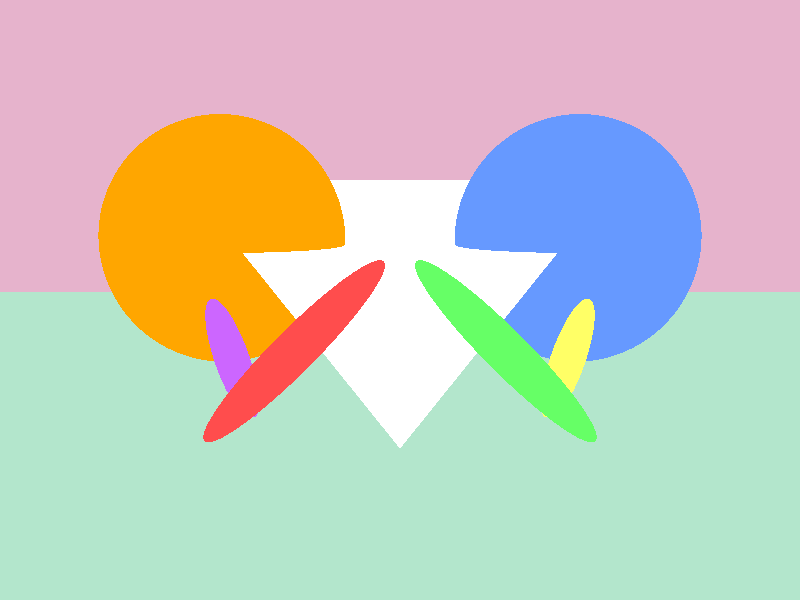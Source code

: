 // csc473, assignment 4 file

camera {
  location  <0, 1, 18>
  up        <0,  0.9985,  -0.0555>
  right     <1.33333, 0,  0>
  look_at   <0, 0, 0>
}


light_source {<0, 100, 50> color rgb <1.5, 1.5, 1.5>}

// Green
sphere { <0, 0, 0>, 1.0
  pigment { color rgb <0.4, 1.0, 0.4> }
  finish {ambient 0.2 diffuse 0.6 specular 0.7 roughness 0.02 ior 1.6}
  scale <0.5, 3, 0.5>
  rotate <0, 0, -45>
  translate <-2.5, -1, 4>
}

// Red
sphere { <0, 0, 0>, 1.0
  pigment { color rgb <1.0, 0.3, 0.3> }
  finish {ambient 0.2 diffuse 0.6 specular 0.7 roughness 0.02 ior 1.6}
  scale <0.5, 3, 0.5>
  rotate <0, 0, 45>
  translate <2.5, -1, 4>
}

// Purple
sphere { <0, 0, 0>, 1.0
  pigment { color rgb <0.8, 0.4, 1.0> }
  finish {ambient 0.2 diffuse 0.6 specular 0.7 roughness 0.02 ior 1.6}
  scale <0.5, 3, 0.5>
  rotate <45, 0, 0>
  translate <5, -2, 0>
}

// Yellow
sphere { <0, 0, 0>, 1.0
  pigment { color rgb <1.0, 1.0, 0.4> }
  finish {ambient 0.2 diffuse 0.6 specular 0.7 roughness 0.02 ior 1.6}
  scale <0.5, 3, 0.5>
  rotate <45, 0, 0>
  translate <-5, -2, 0>
}

// Blue
sphere { <0, 0, 0>, 1.0
  pigment { color rgb <0.4, 0.6, 1.0> }
  finish {ambient 0.2 diffuse 0.6 specular 0.7 roughness 0.02 ior 1.6 reflection 0.6}
  scale <4.5, 4.5, 0.6>
  translate <-6.5, 2, -4>
}

// Orange
sphere { <0, 0, 0>, 1.0
  pigment { color rgb <1.0, 0.65, 0.0> }
  finish {ambient 0.2 diffuse 0.6 specular 0.7 roughness 0.02 ior 1.6 reflection 0.6}
  scale <4.5, 4.5, 0.6>
  translate <6.5, 2, -4>
}

// Triangle
triangle {
  <0, -3, -5>,
  <10, 5, 10>,
  <-10, 5, 10>
  pigment {color rgb <1.0, 1.0, 1.0>}
  finish {ambient 0.4 diffuse 1.0 reflection 0.7}
  rotate <0, 180, 0>
}

// Floor
plane { <0, 0, 1>, -4
  pigment {color rgb <0.7, 0.9, 0.8>}
  finish {ambient 0.4 diffuse 1.0 reflection 0.7}
  rotate <-90, 0, 0>
}

// Background
plane { <0, 0, 1>, -100
  pigment {color rgb <0.9, 0.7, 0.8>}
  finish {ambient 0.2 diffuse 0.4}
}
